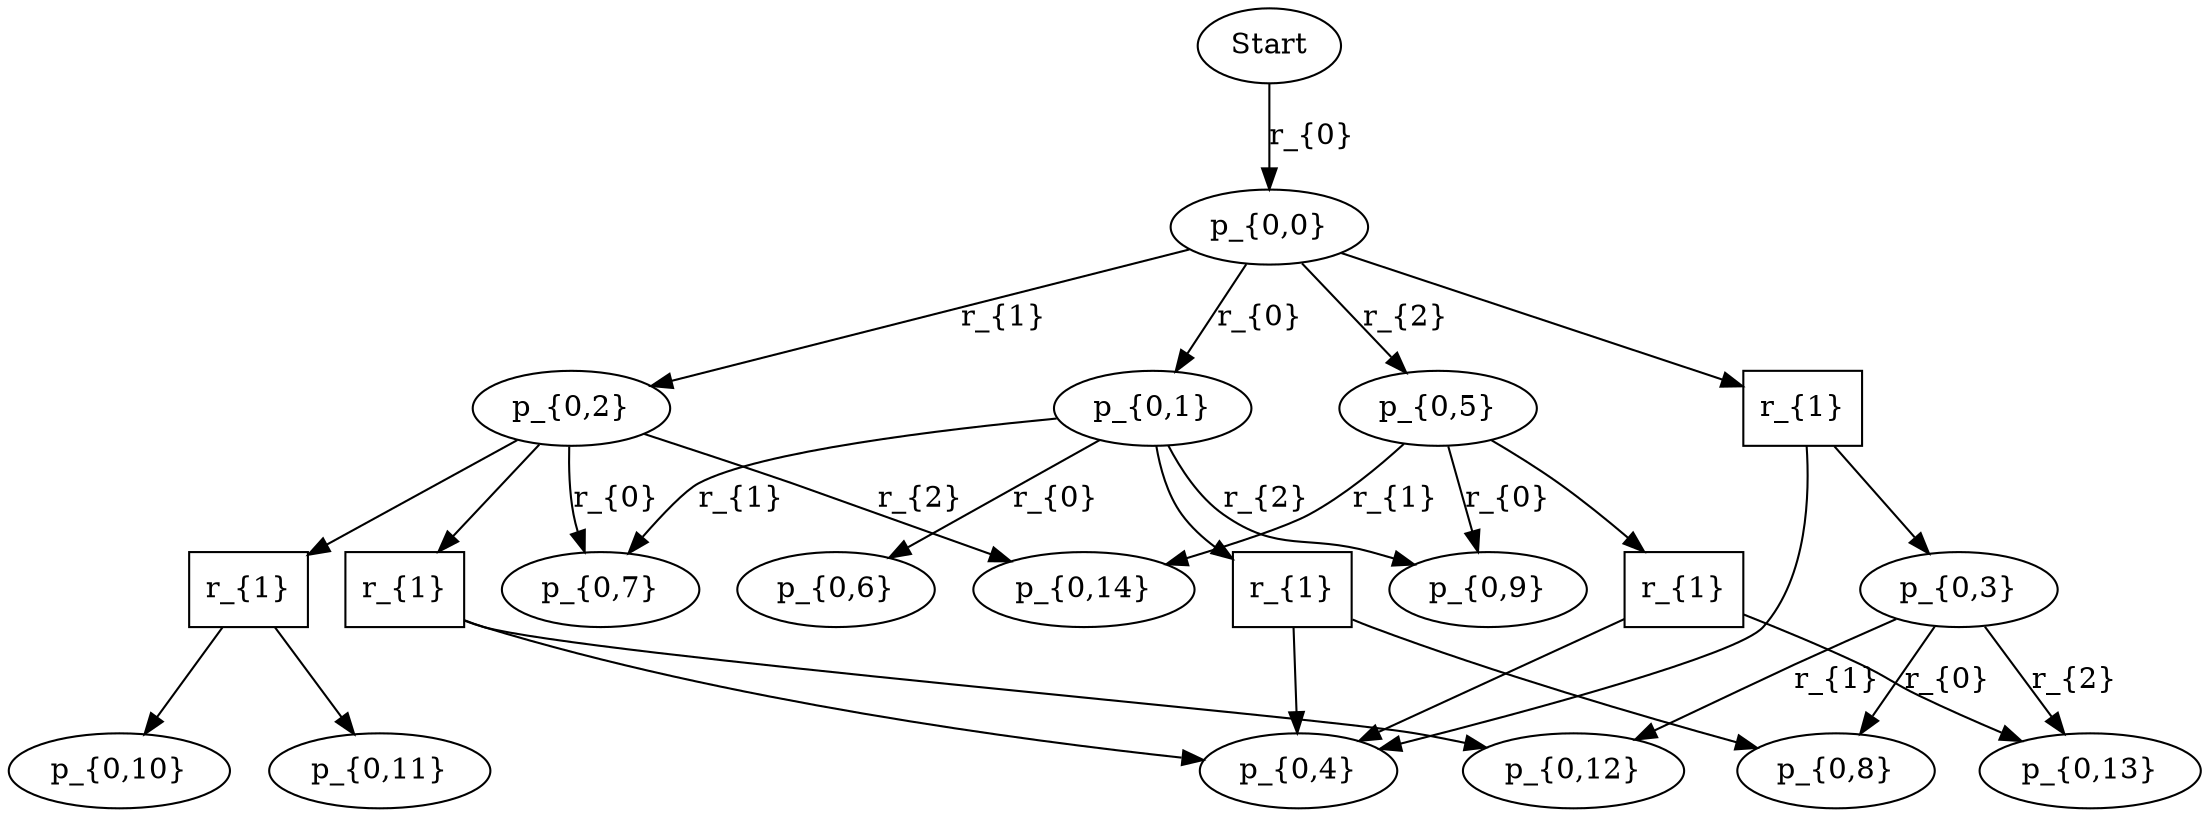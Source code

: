 digraph g {

// id = 0, graphName = Start
"0-0" [ shape=ellipse label="Start" ];
// id = 1, graphName = p_{0,0}
"1-0" [ shape=ellipse label="p_{0,0}" ];
// id = 3, graphName = p_{0,1}
"3-0" [ shape=ellipse label="p_{0,1}" ];
// id = 5, graphName = p_{0,2}
"5-0" [ shape=ellipse label="p_{0,2}" ];
// id = 7, graphName = p_{0,3}
"7-0" [ shape=ellipse label="p_{0,3}" ];
// id = 8, graphName = p_{0,4}
"8-0" [ shape=ellipse label="p_{0,4}" ];
// id = 10, graphName = p_{0,5}
"10-0" [ shape=ellipse label="p_{0,5}" ];
// id = 12, graphName = p_{0,6}
"12-0" [ shape=ellipse label="p_{0,6}" ];
// id = 14, graphName = p_{0,7}
"14-0" [ shape=ellipse label="p_{0,7}" ];
// id = 16, graphName = p_{0,8}
"16-0" [ shape=ellipse label="p_{0,8}" ];
// id = 18, graphName = p_{0,9}
"18-0" [ shape=ellipse label="p_{0,9}" ];
// id = 22, graphName = p_{0,10}
"22-0" [ shape=ellipse label="p_{0,10}" ];
// id = 23, graphName = p_{0,11}
"23-0" [ shape=ellipse label="p_{0,11}" ];
// id = 25, graphName = p_{0,12}
"25-0" [ shape=ellipse label="p_{0,12}" ];
// id = 28, graphName = p_{0,13}
"28-0" [ shape=ellipse label="p_{0,13}" ];
// id = 30, graphName = p_{0,14}
"30-0" [ shape=ellipse label="p_{0,14}" ];
// id = 9{ 'p_{0,0}' }, 'RemoveSingleR', { 'p_{0,3}' 'p_{0,4}' }
"9-0" [ shape=box label="r_{1}" ];
// id = 21{ 'p_{0,1}' }, 'RemoveSingleR', { 'p_{0,4}' 'p_{0,8}' }
"21-0" [ shape=box label="r_{1}" ];
// id = 24{ 'p_{0,2}' }, 'RemoveSingleR', { 'p_{0,10}' 'p_{0,11}' }
"24-0" [ shape=box label="r_{1}" ];
// id = 26{ 'p_{0,2}' }, 'RemoveSingleR', { 'p_{0,4}' 'p_{0,12}' }
"26-0" [ shape=box label="r_{1}" ];
// id = 29{ 'p_{0,5}' }, 'RemoveSingleR', { 'p_{0,4}' 'p_{0,13}' }
"29-0" [ shape=box label="r_{1}" ];
// id = 2{ 'Start' }, 'Mark for conversion', { 'p_{0,0}' }
"0-0" -> "1-0" [ label="r_{0}" ];
// id = 4{ 'p_{0,0}' }, 'Mark for conversion', { 'p_{0,1}' }
"1-0" -> "3-0" [ label="r_{0}" ];
// id = 6{ 'p_{0,0}' }, 'RemoveSingleR', { 'p_{0,2}' }
"1-0" -> "5-0" [ label="r_{1}" ];
// id = 9{ 'p_{0,0}' }, 'RemoveSingleR', { 'p_{0,3}' 'p_{0,4}' }
"1-0" -> "9-0" [ ];
"9-0" -> "7-0" [ ];
"9-0" -> "8-0" [ ];
// id = 11{ 'p_{0,0}' }, 'reattachExternalEdge', { 'p_{0,5}' }
"1-0" -> "10-0" [ label="r_{2}" ];
// id = 13{ 'p_{0,1}' }, 'Mark for conversion', { 'p_{0,6}' }
"3-0" -> "12-0" [ label="r_{0}" ];
// id = 15{ 'p_{0,2}' }, 'Mark for conversion', { 'p_{0,7}' }
"5-0" -> "14-0" [ label="r_{0}" ];
// id = 17{ 'p_{0,3}' }, 'Mark for conversion', { 'p_{0,8}' }
"7-0" -> "16-0" [ label="r_{0}" ];
// id = 19{ 'p_{0,5}' }, 'Mark for conversion', { 'p_{0,9}' }
"10-0" -> "18-0" [ label="r_{0}" ];
// id = 20{ 'p_{0,1}' }, 'RemoveSingleR', { 'p_{0,7}' }
"3-0" -> "14-0" [ label="r_{1}" ];
// id = 21{ 'p_{0,1}' }, 'RemoveSingleR', { 'p_{0,4}' 'p_{0,8}' }
"3-0" -> "21-0" [ ];
"21-0" -> "8-0" [ ];
"21-0" -> "16-0" [ ];
// id = 24{ 'p_{0,2}' }, 'RemoveSingleR', { 'p_{0,10}' 'p_{0,11}' }
"5-0" -> "24-0" [ ];
"24-0" -> "22-0" [ ];
"24-0" -> "23-0" [ ];
// id = 26{ 'p_{0,2}' }, 'RemoveSingleR', { 'p_{0,4}' 'p_{0,12}' }
"5-0" -> "26-0" [ ];
"26-0" -> "8-0" [ ];
"26-0" -> "25-0" [ ];
// id = 27{ 'p_{0,3}' }, 'RemoveSingleR', { 'p_{0,12}' }
"7-0" -> "25-0" [ label="r_{1}" ];
// id = 29{ 'p_{0,5}' }, 'RemoveSingleR', { 'p_{0,4}' 'p_{0,13}' }
"10-0" -> "29-0" [ ];
"29-0" -> "8-0" [ ];
"29-0" -> "28-0" [ ];
// id = 31{ 'p_{0,5}' }, 'RemoveSingleR', { 'p_{0,14}' }
"10-0" -> "30-0" [ label="r_{1}" ];
// id = 32{ 'p_{0,1}' }, 'reattachExternalEdge', { 'p_{0,9}' }
"3-0" -> "18-0" [ label="r_{2}" ];
// id = 33{ 'p_{0,2}' }, 'reattachExternalEdge', { 'p_{0,14}' }
"5-0" -> "30-0" [ label="r_{2}" ];
// id = 34{ 'p_{0,3}' }, 'reattachExternalEdge', { 'p_{0,13}' }
"7-0" -> "28-0" [ label="r_{2}" ];
}
